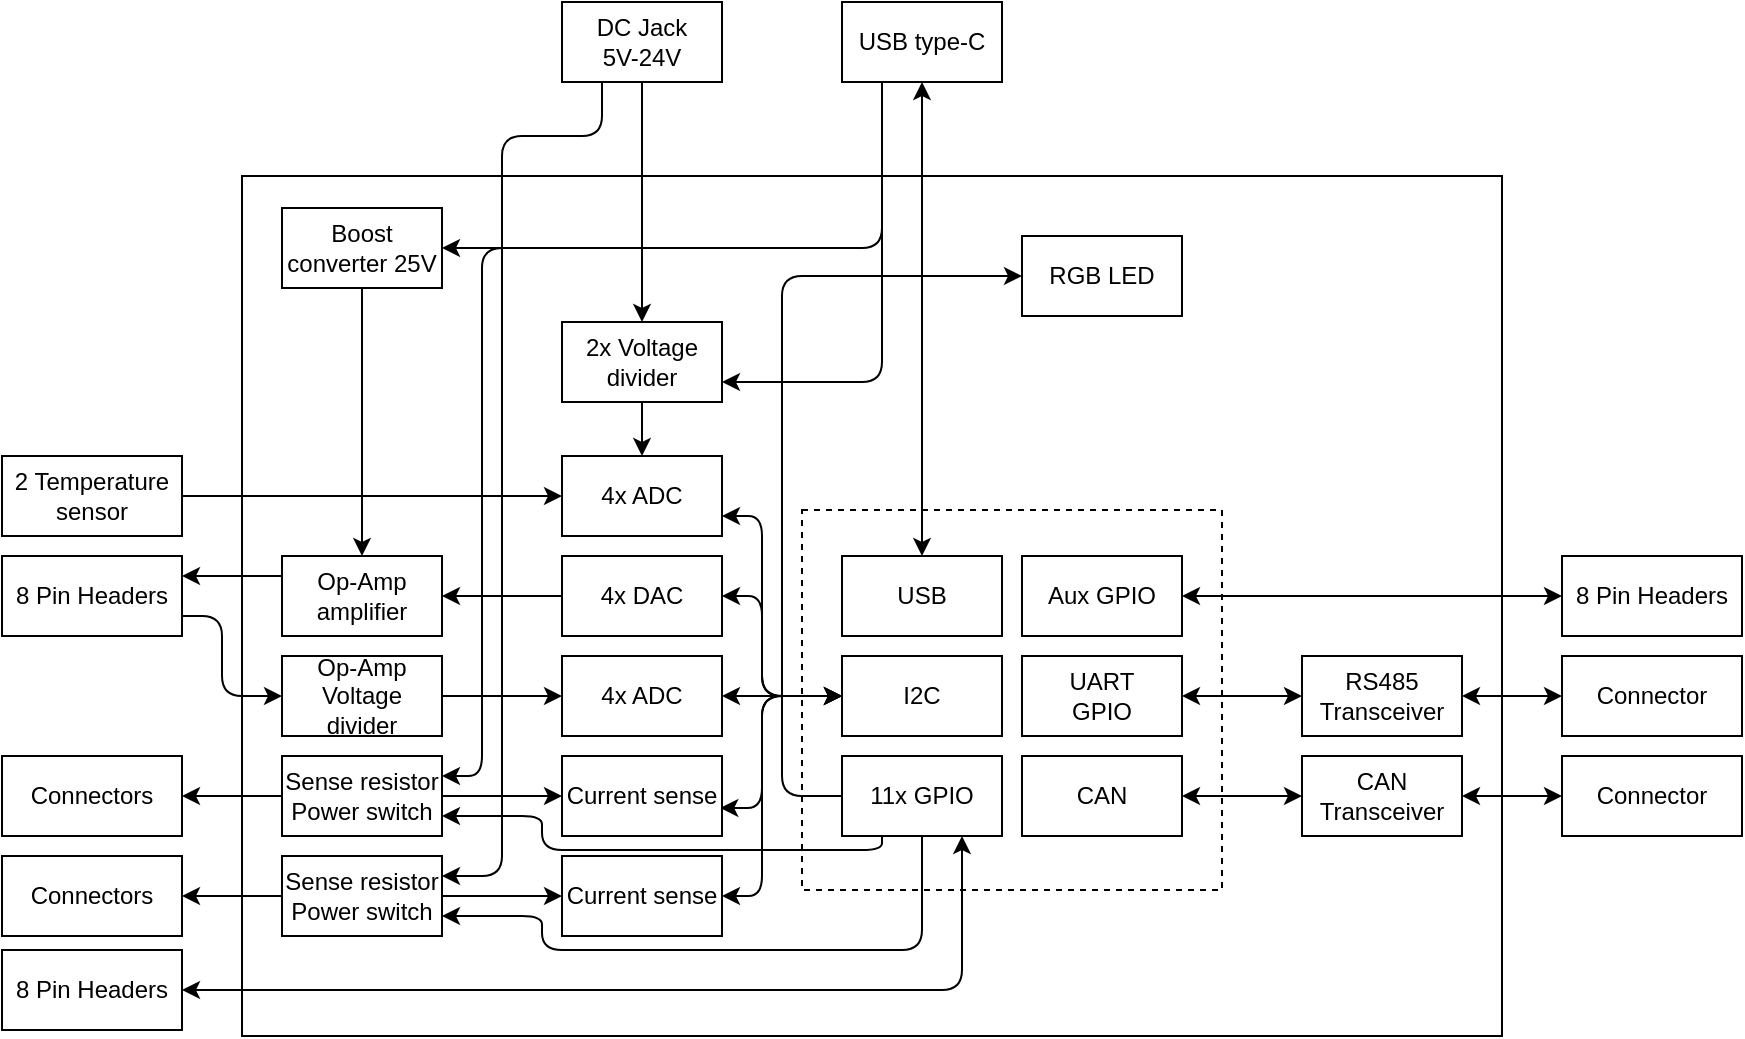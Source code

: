 <mxfile>
    <diagram id="2vUaLFGbXXCM2nxHcuv6" name="Page-1">
        <mxGraphModel dx="1155" dy="664" grid="1" gridSize="10" guides="1" tooltips="1" connect="1" arrows="1" fold="1" page="1" pageScale="1" pageWidth="1169" pageHeight="827" math="0" shadow="0">
            <root>
                <mxCell id="0"/>
                <mxCell id="1" parent="0"/>
                <mxCell id="2" value="" style="rounded=0;whiteSpace=wrap;html=1;" parent="1" vertex="1">
                    <mxGeometry x="310" y="140" width="630" height="430" as="geometry"/>
                </mxCell>
                <mxCell id="84" value="" style="rounded=0;whiteSpace=wrap;html=1;dashed=1;" parent="1" vertex="1">
                    <mxGeometry x="590" y="307" width="210" height="190" as="geometry"/>
                </mxCell>
                <mxCell id="40" style="edgeStyle=none;html=1;exitX=0;exitY=0.5;exitDx=0;exitDy=0;entryX=1;entryY=0.5;entryDx=0;entryDy=0;startArrow=classic;startFill=1;" parent="1" source="3" target="12" edge="1">
                    <mxGeometry relative="1" as="geometry">
                        <Array as="points">
                            <mxPoint x="570" y="400"/>
                            <mxPoint x="570" y="350"/>
                        </Array>
                    </mxGeometry>
                </mxCell>
                <mxCell id="41" style="edgeStyle=none;html=1;exitX=0;exitY=0.5;exitDx=0;exitDy=0;entryX=1;entryY=0.5;entryDx=0;entryDy=0;startArrow=classic;startFill=1;" parent="1" source="3" target="13" edge="1">
                    <mxGeometry relative="1" as="geometry"/>
                </mxCell>
                <mxCell id="42" style="edgeStyle=none;html=1;exitX=0;exitY=0.5;exitDx=0;exitDy=0;entryX=0.989;entryY=0.65;entryDx=0;entryDy=0;entryPerimeter=0;startArrow=classic;startFill=1;" parent="1" source="3" target="14" edge="1">
                    <mxGeometry relative="1" as="geometry">
                        <Array as="points">
                            <mxPoint x="570" y="400"/>
                            <mxPoint x="570" y="456"/>
                        </Array>
                    </mxGeometry>
                </mxCell>
                <mxCell id="111" style="edgeStyle=none;html=1;exitX=0;exitY=0.5;exitDx=0;exitDy=0;entryX=1;entryY=0.5;entryDx=0;entryDy=0;startArrow=none;startFill=0;" edge="1" parent="1" source="3" target="109">
                    <mxGeometry relative="1" as="geometry">
                        <Array as="points">
                            <mxPoint x="570" y="400"/>
                            <mxPoint x="570" y="500"/>
                        </Array>
                    </mxGeometry>
                </mxCell>
                <mxCell id="3" value="I2C" style="rounded=0;whiteSpace=wrap;html=1;" parent="1" vertex="1">
                    <mxGeometry x="610" y="380" width="80" height="40" as="geometry"/>
                </mxCell>
                <mxCell id="4" value="USB" style="rounded=0;whiteSpace=wrap;html=1;" parent="1" vertex="1">
                    <mxGeometry x="610" y="330" width="80" height="40" as="geometry"/>
                </mxCell>
                <mxCell id="63" style="edgeStyle=none;html=1;startArrow=classic;startFill=1;endArrow=classic;endFill=1;" parent="1" source="6" target="60" edge="1">
                    <mxGeometry relative="1" as="geometry"/>
                </mxCell>
                <mxCell id="6" value="Aux GPIO" style="rounded=0;whiteSpace=wrap;html=1;" parent="1" vertex="1">
                    <mxGeometry x="700" y="330" width="80" height="40" as="geometry"/>
                </mxCell>
                <mxCell id="56" style="edgeStyle=none;html=1;startArrow=classic;startFill=1;endArrow=classic;endFill=1;" parent="1" source="9" target="22" edge="1">
                    <mxGeometry relative="1" as="geometry"/>
                </mxCell>
                <mxCell id="9" value="CAN" style="rounded=0;whiteSpace=wrap;html=1;" parent="1" vertex="1">
                    <mxGeometry x="700" y="430" width="80" height="40" as="geometry"/>
                </mxCell>
                <mxCell id="46" style="edgeStyle=none;html=1;exitX=0.75;exitY=1;exitDx=0;exitDy=0;entryX=1;entryY=0.5;entryDx=0;entryDy=0;startArrow=classic;startFill=1;endArrow=classic;endFill=1;" parent="1" source="10" target="24" edge="1">
                    <mxGeometry relative="1" as="geometry">
                        <Array as="points">
                            <mxPoint x="670" y="547"/>
                        </Array>
                        <mxPoint x="650" y="557" as="sourcePoint"/>
                    </mxGeometry>
                </mxCell>
                <mxCell id="99" style="edgeStyle=none;html=1;exitX=0;exitY=0.5;exitDx=0;exitDy=0;entryX=0;entryY=0.5;entryDx=0;entryDy=0;" parent="1" source="10" target="98" edge="1">
                    <mxGeometry relative="1" as="geometry">
                        <Array as="points">
                            <mxPoint x="580" y="450"/>
                            <mxPoint x="580" y="190"/>
                        </Array>
                    </mxGeometry>
                </mxCell>
                <mxCell id="117" style="edgeStyle=none;html=1;exitX=0.25;exitY=1;exitDx=0;exitDy=0;entryX=1;entryY=0.75;entryDx=0;entryDy=0;startArrow=none;startFill=0;" edge="1" parent="1" source="10" target="27">
                    <mxGeometry relative="1" as="geometry">
                        <Array as="points">
                            <mxPoint x="630" y="477"/>
                            <mxPoint x="460" y="477"/>
                            <mxPoint x="460" y="460"/>
                        </Array>
                    </mxGeometry>
                </mxCell>
                <mxCell id="118" style="edgeStyle=none;html=1;entryX=1;entryY=0.75;entryDx=0;entryDy=0;startArrow=none;startFill=0;" edge="1" parent="1" source="10" target="110">
                    <mxGeometry relative="1" as="geometry">
                        <Array as="points">
                            <mxPoint x="650" y="527"/>
                            <mxPoint x="460" y="527"/>
                            <mxPoint x="460" y="510"/>
                        </Array>
                    </mxGeometry>
                </mxCell>
                <mxCell id="10" value="11x GPIO" style="rounded=0;whiteSpace=wrap;html=1;" parent="1" vertex="1">
                    <mxGeometry x="610" y="430" width="80" height="40" as="geometry"/>
                </mxCell>
                <mxCell id="67" style="edgeStyle=none;html=1;entryX=0;entryY=0.5;entryDx=0;entryDy=0;startArrow=classic;startFill=1;endArrow=classic;endFill=1;" parent="1" source="11" target="61" edge="1">
                    <mxGeometry relative="1" as="geometry"/>
                </mxCell>
                <mxCell id="11" value="RS485 Transceiver" style="rounded=0;whiteSpace=wrap;html=1;" parent="1" vertex="1">
                    <mxGeometry x="840" y="380" width="80" height="40" as="geometry"/>
                </mxCell>
                <mxCell id="36" style="edgeStyle=none;html=1;exitX=0;exitY=0.5;exitDx=0;exitDy=0;entryX=1;entryY=0.5;entryDx=0;entryDy=0;" parent="1" source="12" target="25" edge="1">
                    <mxGeometry relative="1" as="geometry"/>
                </mxCell>
                <mxCell id="12" value="4x DAC" style="rounded=0;whiteSpace=wrap;html=1;" parent="1" vertex="1">
                    <mxGeometry x="470" y="330" width="80" height="40" as="geometry"/>
                </mxCell>
                <mxCell id="13" value="4x ADC" style="rounded=0;whiteSpace=wrap;html=1;" parent="1" vertex="1">
                    <mxGeometry x="470" y="380" width="80" height="40" as="geometry"/>
                </mxCell>
                <mxCell id="14" value="Current sense" style="rounded=0;whiteSpace=wrap;html=1;" parent="1" vertex="1">
                    <mxGeometry x="470" y="430" width="80" height="40" as="geometry"/>
                </mxCell>
                <mxCell id="19" value="Connectors" style="rounded=0;whiteSpace=wrap;html=1;" parent="1" vertex="1">
                    <mxGeometry x="190" y="430" width="90" height="40" as="geometry"/>
                </mxCell>
                <mxCell id="120" style="edgeStyle=none;html=1;exitX=1;exitY=0.75;exitDx=0;exitDy=0;entryX=0;entryY=0.5;entryDx=0;entryDy=0;startArrow=none;startFill=0;" edge="1" parent="1" source="20" target="26">
                    <mxGeometry relative="1" as="geometry">
                        <Array as="points">
                            <mxPoint x="300" y="360"/>
                            <mxPoint x="300" y="400"/>
                        </Array>
                    </mxGeometry>
                </mxCell>
                <mxCell id="20" value="8 Pin Headers" style="rounded=0;whiteSpace=wrap;html=1;" parent="1" vertex="1">
                    <mxGeometry x="190" y="330" width="90" height="40" as="geometry"/>
                </mxCell>
                <mxCell id="44" style="edgeStyle=none;html=1;entryX=0.5;entryY=0;entryDx=0;entryDy=0;startArrow=classic;startFill=1;" parent="1" source="21" target="4" edge="1">
                    <mxGeometry relative="1" as="geometry"/>
                </mxCell>
                <mxCell id="103" style="edgeStyle=none;html=1;exitX=0.25;exitY=1;exitDx=0;exitDy=0;entryX=1;entryY=0.75;entryDx=0;entryDy=0;startArrow=none;startFill=0;" edge="1" parent="1" source="21" target="76">
                    <mxGeometry relative="1" as="geometry">
                        <Array as="points">
                            <mxPoint x="630" y="243"/>
                        </Array>
                    </mxGeometry>
                </mxCell>
                <mxCell id="105" style="edgeStyle=none;html=1;exitX=0.25;exitY=1;exitDx=0;exitDy=0;entryX=1;entryY=0.5;entryDx=0;entryDy=0;startArrow=none;startFill=0;" edge="1" parent="1" source="21" target="28">
                    <mxGeometry relative="1" as="geometry">
                        <Array as="points">
                            <mxPoint x="630" y="176"/>
                        </Array>
                    </mxGeometry>
                </mxCell>
                <mxCell id="21" value="USB type-C" style="rounded=0;whiteSpace=wrap;html=1;" parent="1" vertex="1">
                    <mxGeometry x="610" y="53" width="80" height="40" as="geometry"/>
                </mxCell>
                <mxCell id="68" style="edgeStyle=none;html=1;entryX=0;entryY=0.5;entryDx=0;entryDy=0;startArrow=classic;startFill=1;endArrow=classic;endFill=1;" parent="1" source="22" target="62" edge="1">
                    <mxGeometry relative="1" as="geometry"/>
                </mxCell>
                <mxCell id="22" value="CAN Transceiver" style="rounded=0;whiteSpace=wrap;html=1;" parent="1" vertex="1">
                    <mxGeometry x="840" y="430" width="80" height="40" as="geometry"/>
                </mxCell>
                <mxCell id="55" style="edgeStyle=none;html=1;exitX=1;exitY=0.5;exitDx=0;exitDy=0;startArrow=classic;startFill=1;endArrow=classic;endFill=1;" parent="1" source="23" target="11" edge="1">
                    <mxGeometry relative="1" as="geometry"/>
                </mxCell>
                <mxCell id="23" value="UART&lt;br&gt;GPIO" style="rounded=0;whiteSpace=wrap;html=1;" parent="1" vertex="1">
                    <mxGeometry x="700" y="380" width="80" height="40" as="geometry"/>
                </mxCell>
                <mxCell id="24" value="8 Pin Headers" style="rounded=0;whiteSpace=wrap;html=1;" parent="1" vertex="1">
                    <mxGeometry x="190" y="527" width="90" height="40" as="geometry"/>
                </mxCell>
                <mxCell id="119" style="edgeStyle=none;html=1;exitX=0;exitY=0.25;exitDx=0;exitDy=0;entryX=1;entryY=0.25;entryDx=0;entryDy=0;startArrow=none;startFill=0;" edge="1" parent="1" source="25" target="20">
                    <mxGeometry relative="1" as="geometry"/>
                </mxCell>
                <mxCell id="25" value="Op-Amp amplifier" style="rounded=0;whiteSpace=wrap;html=1;" parent="1" vertex="1">
                    <mxGeometry x="330" y="330" width="80" height="40" as="geometry"/>
                </mxCell>
                <mxCell id="38" style="edgeStyle=none;html=1;entryX=0;entryY=0.5;entryDx=0;entryDy=0;" parent="1" source="26" target="13" edge="1">
                    <mxGeometry relative="1" as="geometry"/>
                </mxCell>
                <mxCell id="26" value="Op-Amp&lt;br&gt;Voltage divider" style="rounded=0;whiteSpace=wrap;html=1;" parent="1" vertex="1">
                    <mxGeometry x="330" y="380" width="80" height="40" as="geometry"/>
                </mxCell>
                <mxCell id="39" style="edgeStyle=none;html=1;entryX=0;entryY=0.5;entryDx=0;entryDy=0;startArrow=none;startFill=0;endArrow=classic;endFill=1;" parent="1" source="27" target="14" edge="1">
                    <mxGeometry relative="1" as="geometry"/>
                </mxCell>
                <mxCell id="47" style="edgeStyle=none;html=1;entryX=1;entryY=0.5;entryDx=0;entryDy=0;startArrow=none;startFill=0;endArrow=classic;endFill=1;" parent="1" source="27" target="19" edge="1">
                    <mxGeometry relative="1" as="geometry"/>
                </mxCell>
                <mxCell id="27" value="Sense resistor&lt;br&gt;Power switch" style="rounded=0;whiteSpace=wrap;html=1;" parent="1" vertex="1">
                    <mxGeometry x="330" y="430" width="80" height="40" as="geometry"/>
                </mxCell>
                <mxCell id="31" style="edgeStyle=none;html=1;exitX=0.5;exitY=1;exitDx=0;exitDy=0;" parent="1" source="28" target="25" edge="1">
                    <mxGeometry relative="1" as="geometry">
                        <mxPoint x="370" y="213" as="targetPoint"/>
                    </mxGeometry>
                </mxCell>
                <mxCell id="28" value="Boost converter 25V" style="rounded=0;whiteSpace=wrap;html=1;" parent="1" vertex="1">
                    <mxGeometry x="330" y="156" width="80" height="40" as="geometry"/>
                </mxCell>
                <mxCell id="114" style="edgeStyle=none;html=1;exitX=0.25;exitY=1;exitDx=0;exitDy=0;entryX=1;entryY=0.25;entryDx=0;entryDy=0;startArrow=none;startFill=0;" edge="1" parent="1" source="50" target="110">
                    <mxGeometry relative="1" as="geometry">
                        <Array as="points">
                            <mxPoint x="490" y="120"/>
                            <mxPoint x="440" y="120"/>
                            <mxPoint x="440" y="490"/>
                        </Array>
                    </mxGeometry>
                </mxCell>
                <mxCell id="115" style="edgeStyle=none;html=1;entryX=0.5;entryY=0;entryDx=0;entryDy=0;startArrow=none;startFill=0;" edge="1" parent="1" source="50" target="76">
                    <mxGeometry relative="1" as="geometry"/>
                </mxCell>
                <mxCell id="50" value="DC Jack &lt;br&gt;5V-24V" style="rounded=0;whiteSpace=wrap;html=1;" parent="1" vertex="1">
                    <mxGeometry x="470" y="53" width="80" height="40" as="geometry"/>
                </mxCell>
                <mxCell id="75" style="edgeStyle=none;html=1;exitX=0;exitY=0.5;exitDx=0;exitDy=0;entryX=1;entryY=0.25;entryDx=0;entryDy=0;startArrow=none;startFill=0;endArrow=classic;endFill=1;" parent="1" target="27" edge="1">
                    <mxGeometry relative="1" as="geometry">
                        <Array as="points">
                            <mxPoint x="430" y="176"/>
                            <mxPoint x="430" y="440"/>
                        </Array>
                        <mxPoint x="470" y="176" as="sourcePoint"/>
                    </mxGeometry>
                </mxCell>
                <mxCell id="60" value="8 Pin Headers" style="rounded=0;whiteSpace=wrap;html=1;" parent="1" vertex="1">
                    <mxGeometry x="970" y="330" width="90" height="40" as="geometry"/>
                </mxCell>
                <mxCell id="61" value="Connector" style="rounded=0;whiteSpace=wrap;html=1;" parent="1" vertex="1">
                    <mxGeometry x="970" y="380" width="90" height="40" as="geometry"/>
                </mxCell>
                <mxCell id="62" value="Connector" style="rounded=0;whiteSpace=wrap;html=1;" parent="1" vertex="1">
                    <mxGeometry x="970" y="430" width="90" height="40" as="geometry"/>
                </mxCell>
                <mxCell id="88" style="edgeStyle=none;html=1;entryX=0.5;entryY=0;entryDx=0;entryDy=0;" parent="1" source="76" target="82" edge="1">
                    <mxGeometry relative="1" as="geometry"/>
                </mxCell>
                <mxCell id="76" value="2x Voltage divider" style="rounded=0;whiteSpace=wrap;html=1;" parent="1" vertex="1">
                    <mxGeometry x="470" y="213" width="80" height="40" as="geometry"/>
                </mxCell>
                <mxCell id="90" style="edgeStyle=none;html=1;entryX=0;entryY=0.5;entryDx=0;entryDy=0;startArrow=classic;startFill=1;exitX=1;exitY=0.75;exitDx=0;exitDy=0;" parent="1" source="82" target="3" edge="1">
                    <mxGeometry relative="1" as="geometry">
                        <Array as="points">
                            <mxPoint x="570" y="310"/>
                            <mxPoint x="570" y="400"/>
                        </Array>
                    </mxGeometry>
                </mxCell>
                <mxCell id="82" value="4x ADC" style="rounded=0;whiteSpace=wrap;html=1;" parent="1" vertex="1">
                    <mxGeometry x="470" y="280" width="80" height="40" as="geometry"/>
                </mxCell>
                <mxCell id="87" style="edgeStyle=none;html=1;entryX=0;entryY=0.5;entryDx=0;entryDy=0;" parent="1" source="86" target="82" edge="1">
                    <mxGeometry relative="1" as="geometry"/>
                </mxCell>
                <mxCell id="86" value="2 Temperature sensor" style="rounded=0;whiteSpace=wrap;html=1;" parent="1" vertex="1">
                    <mxGeometry x="190" y="280" width="90" height="40" as="geometry"/>
                </mxCell>
                <mxCell id="98" value="RGB LED" style="rounded=0;whiteSpace=wrap;html=1;" parent="1" vertex="1">
                    <mxGeometry x="700" y="170" width="80" height="40" as="geometry"/>
                </mxCell>
                <mxCell id="108" value="Connectors" style="rounded=0;whiteSpace=wrap;html=1;" vertex="1" parent="1">
                    <mxGeometry x="190" y="480" width="90" height="40" as="geometry"/>
                </mxCell>
                <mxCell id="109" value="Current sense" style="rounded=0;whiteSpace=wrap;html=1;" vertex="1" parent="1">
                    <mxGeometry x="470" y="480" width="80" height="40" as="geometry"/>
                </mxCell>
                <mxCell id="112" style="edgeStyle=none;html=1;exitX=1;exitY=0.5;exitDx=0;exitDy=0;entryX=0;entryY=0.5;entryDx=0;entryDy=0;startArrow=none;startFill=0;" edge="1" parent="1" source="110" target="109">
                    <mxGeometry relative="1" as="geometry"/>
                </mxCell>
                <mxCell id="113" style="edgeStyle=none;html=1;exitX=0;exitY=0.5;exitDx=0;exitDy=0;entryX=1;entryY=0.5;entryDx=0;entryDy=0;startArrow=none;startFill=0;" edge="1" parent="1" source="110" target="108">
                    <mxGeometry relative="1" as="geometry"/>
                </mxCell>
                <mxCell id="110" value="Sense resistor&lt;br&gt;Power switch" style="rounded=0;whiteSpace=wrap;html=1;" vertex="1" parent="1">
                    <mxGeometry x="330" y="480" width="80" height="40" as="geometry"/>
                </mxCell>
            </root>
        </mxGraphModel>
    </diagram>
</mxfile>